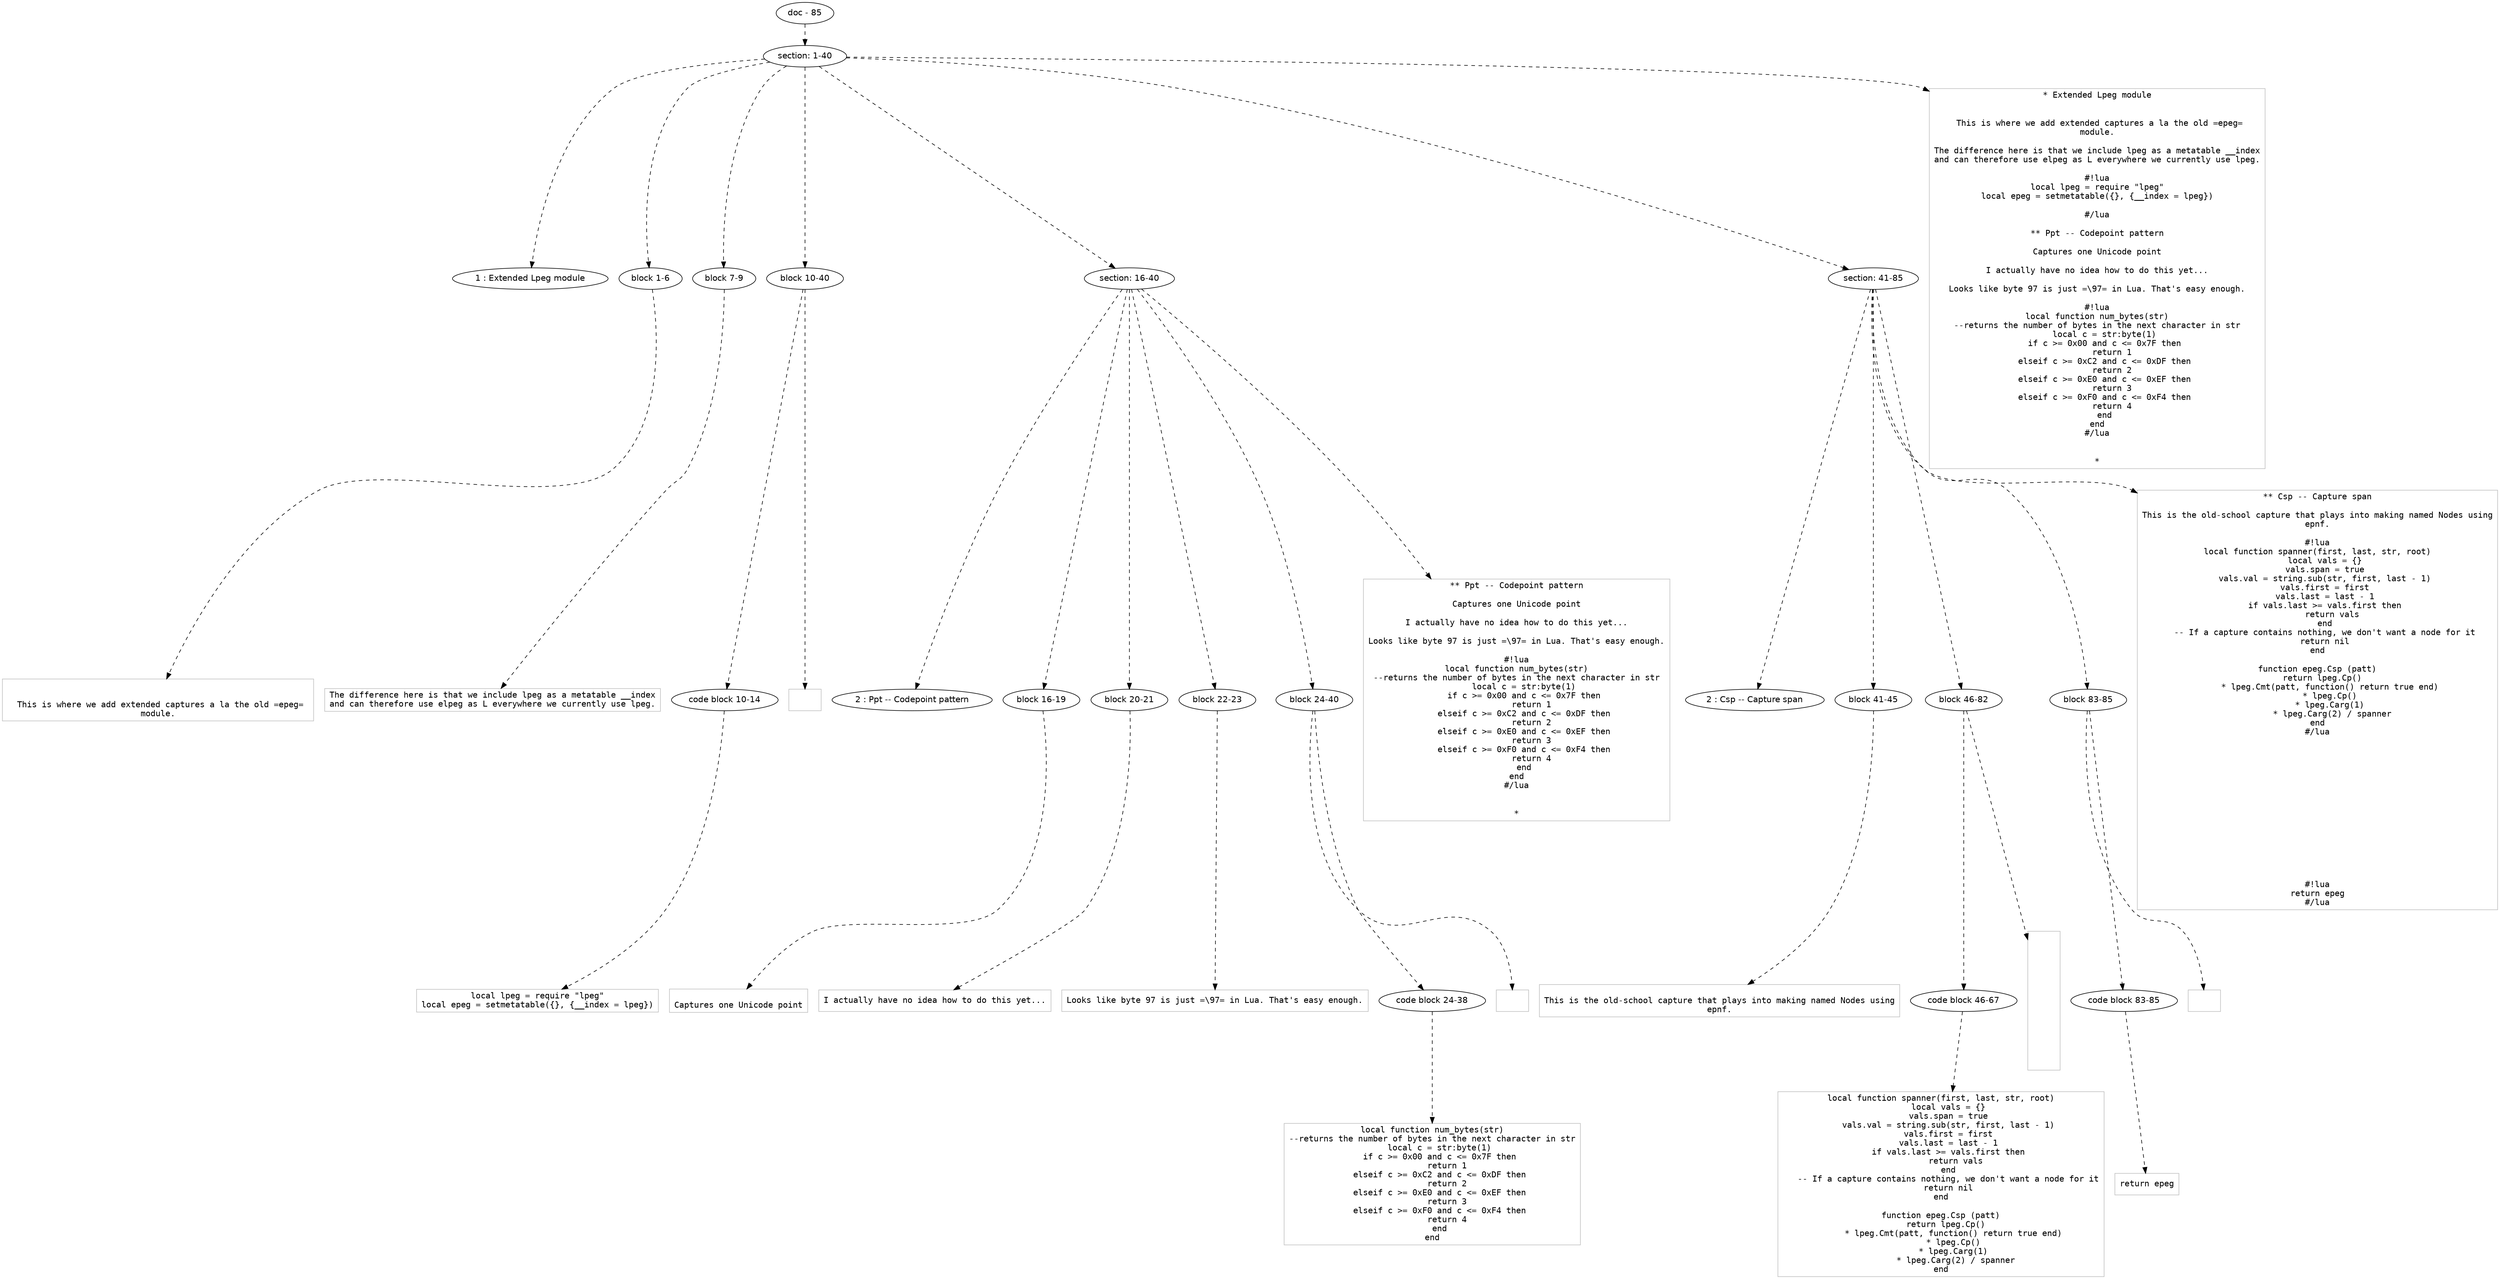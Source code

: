 digraph hierarchy {

node [fontname=Helvetica]
edge [style=dashed]

doc_0 [label="doc - 85"]


doc_0 -> { section_1}
{rank=same; section_1}

section_1 [label="section: 1-40"]


section_1 -> { header_2 block_3 block_4 block_5 section_6 section_7}
{rank=same; header_2 block_3 block_4 block_5 section_6 section_7}

header_2 [label="1 : Extended Lpeg module"]

block_3 [label="block 1-6"]

block_4 [label="block 7-9"]

block_5 [label="block 10-40"]

section_6 [label="section: 16-40"]

section_7 [label="section: 41-85"]


block_3 -> leaf_8
leaf_8  [color=Gray,shape=rectangle,fontname=Inconsolata,label="

  This is where we add extended captures a la the old =epeg= 
module.
"]
block_4 -> leaf_9
leaf_9  [color=Gray,shape=rectangle,fontname=Inconsolata,label="The difference here is that we include lpeg as a metatable __index
and can therefore use elpeg as L everywhere we currently use lpeg.
"]
block_5 -> { codeblock_10}
{rank=same; codeblock_10}

codeblock_10 [label="code block 10-14"]


codeblock_10 -> leaf_11
leaf_11  [color=Gray,shape=rectangle,fontname=Inconsolata,label="local lpeg = require \"lpeg\"
local epeg = setmetatable({}, {__index = lpeg})
"]
block_5 -> leaf_12
leaf_12  [color=Gray,shape=rectangle,fontname=Inconsolata,label=""]
section_6 -> { header_13 block_14 block_15 block_16 block_17}
{rank=same; header_13 block_14 block_15 block_16 block_17}

header_13 [label="2 : Ppt -- Codepoint pattern"]

block_14 [label="block 16-19"]

block_15 [label="block 20-21"]

block_16 [label="block 22-23"]

block_17 [label="block 24-40"]


block_14 -> leaf_18
leaf_18  [color=Gray,shape=rectangle,fontname=Inconsolata,label="
Captures one Unicode point
"]
block_15 -> leaf_19
leaf_19  [color=Gray,shape=rectangle,fontname=Inconsolata,label="I actually have no idea how to do this yet...
"]
block_16 -> leaf_20
leaf_20  [color=Gray,shape=rectangle,fontname=Inconsolata,label="Looks like byte 97 is just =\\97= in Lua. That's easy enough.
"]
block_17 -> { codeblock_21}
{rank=same; codeblock_21}

codeblock_21 [label="code block 24-38"]


codeblock_21 -> leaf_22
leaf_22  [color=Gray,shape=rectangle,fontname=Inconsolata,label="local function num_bytes(str)
--returns the number of bytes in the next character in str
   local c = str:byte(1)
   if c >= 0x00 and c <= 0x7F then
      return 1
   elseif c >= 0xC2 and c <= 0xDF then
      return 2
   elseif c >= 0xE0 and c <= 0xEF then
      return 3
   elseif c >= 0xF0 and c <= 0xF4 then
      return 4
   end
end"]
block_17 -> leaf_23
leaf_23  [color=Gray,shape=rectangle,fontname=Inconsolata,label="
"]
section_6 -> leaf_24
leaf_24  [color=Gray,shape=rectangle,fontname=Inconsolata,label="** Ppt -- Codepoint pattern

Captures one Unicode point

I actually have no idea how to do this yet...

Looks like byte 97 is just =\\97= in Lua. That's easy enough.

#!lua
local function num_bytes(str)
--returns the number of bytes in the next character in str
   local c = str:byte(1)
   if c >= 0x00 and c <= 0x7F then
      return 1
   elseif c >= 0xC2 and c <= 0xDF then
      return 2
   elseif c >= 0xE0 and c <= 0xEF then
      return 3
   elseif c >= 0xF0 and c <= 0xF4 then
      return 4
   end
end
#/lua


*"]
section_7 -> { header_25 block_26 block_27 block_28}
{rank=same; header_25 block_26 block_27 block_28}

header_25 [label="2 : Csp -- Capture span"]

block_26 [label="block 41-45"]

block_27 [label="block 46-82"]

block_28 [label="block 83-85"]


block_26 -> leaf_29
leaf_29  [color=Gray,shape=rectangle,fontname=Inconsolata,label="
This is the old-school capture that plays into making named Nodes using
epnf.
"]
block_27 -> { codeblock_30}
{rank=same; codeblock_30}

codeblock_30 [label="code block 46-67"]


codeblock_30 -> leaf_31
leaf_31  [color=Gray,shape=rectangle,fontname=Inconsolata,label="local function spanner(first, last, str, root)
   local vals = {}
   vals.span = true
   vals.val = string.sub(str, first, last - 1)
   vals.first = first
   vals.last = last - 1
   if vals.last >= vals.first then
      return vals
   end
   -- If a capture contains nothing, we don't want a node for it
   return nil
end

function epeg.Csp (patt)
   return lpeg.Cp() 
      * lpeg.Cmt(patt, function() return true end) 
      * lpeg.Cp() 
      * lpeg.Carg(1) 
      * lpeg.Carg(2) / spanner
end"]
block_27 -> leaf_32
leaf_32  [color=Gray,shape=rectangle,fontname=Inconsolata,label="













"]
block_28 -> { codeblock_33}
{rank=same; codeblock_33}

codeblock_33 [label="code block 83-85"]


codeblock_33 -> leaf_34
leaf_34  [color=Gray,shape=rectangle,fontname=Inconsolata,label="return epeg"]
block_28 -> leaf_35
leaf_35  [color=Gray,shape=rectangle,fontname=Inconsolata,label=""]
section_7 -> leaf_36
leaf_36  [color=Gray,shape=rectangle,fontname=Inconsolata,label="** Csp -- Capture span

This is the old-school capture that plays into making named Nodes using
epnf.

#!lua
local function spanner(first, last, str, root)
   local vals = {}
   vals.span = true
   vals.val = string.sub(str, first, last - 1)
   vals.first = first
   vals.last = last - 1
   if vals.last >= vals.first then
      return vals
   end
   -- If a capture contains nothing, we don't want a node for it
   return nil
end

function epeg.Csp (patt)
   return lpeg.Cp() 
      * lpeg.Cmt(patt, function() return true end) 
      * lpeg.Cp() 
      * lpeg.Carg(1) 
      * lpeg.Carg(2) / spanner
end
#/lua















#!lua
return epeg
#/lua"]
section_1 -> leaf_37
leaf_37  [color=Gray,shape=rectangle,fontname=Inconsolata,label="* Extended Lpeg module


  This is where we add extended captures a la the old =epeg= 
module.

The difference here is that we include lpeg as a metatable __index
and can therefore use elpeg as L everywhere we currently use lpeg.

#!lua
local lpeg = require \"lpeg\"
local epeg = setmetatable({}, {__index = lpeg})

#/lua

** Ppt -- Codepoint pattern

Captures one Unicode point

I actually have no idea how to do this yet...

Looks like byte 97 is just =\\97= in Lua. That's easy enough.

#!lua
local function num_bytes(str)
--returns the number of bytes in the next character in str
   local c = str:byte(1)
   if c >= 0x00 and c <= 0x7F then
      return 1
   elseif c >= 0xC2 and c <= 0xDF then
      return 2
   elseif c >= 0xE0 and c <= 0xEF then
      return 3
   elseif c >= 0xF0 and c <= 0xF4 then
      return 4
   end
end
#/lua


*"]

}
